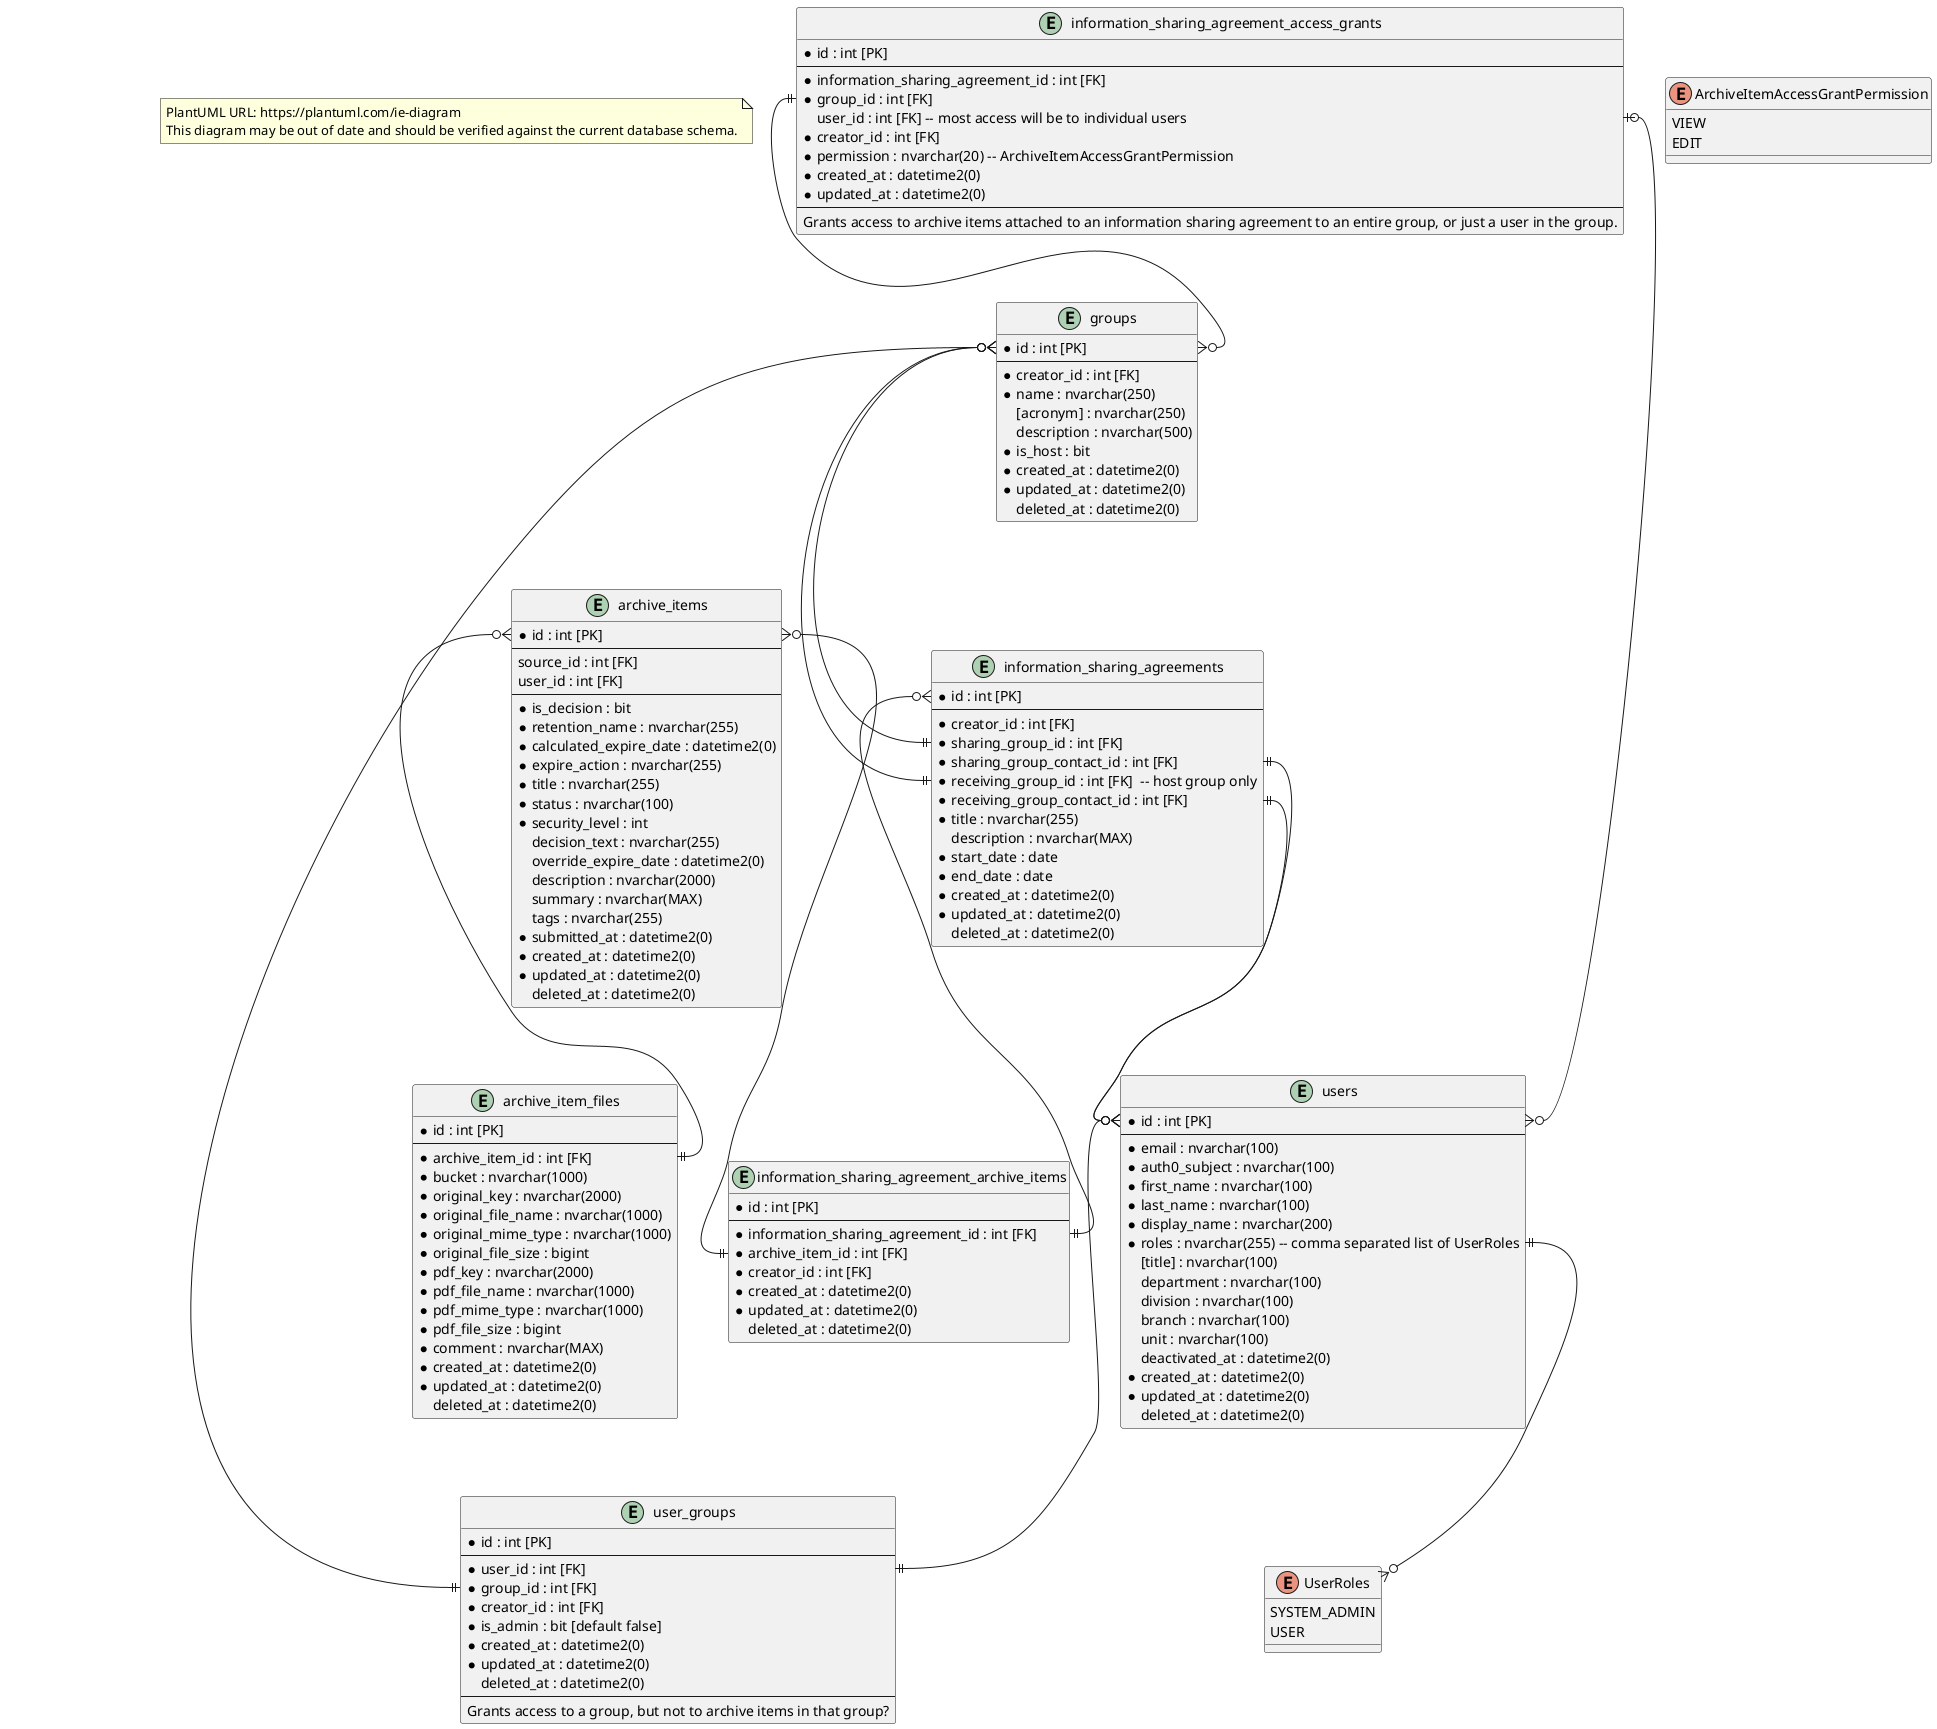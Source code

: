 @startuml Entity Relationship Diagram
top to bottom direction

note as Disclaimer
PlantUML URL: https://plantuml.com/ie-diagram
This diagram may be out of date and should be verified against the current database schema.
end note

entity "archive_items" {
  * id : int [PK]
  --
  source_id : int [FK]
  user_id : int [FK]
  --
  * is_decision : bit
  * retention_name : nvarchar(255)
  * calculated_expire_date : datetime2(0)
  * expire_action : nvarchar(255)
  * title : nvarchar(255)
  * status : nvarchar(100)
  * security_level : int
  decision_text : nvarchar(255)
  override_expire_date : datetime2(0)
  description : nvarchar(2000)
  summary : nvarchar(MAX)
  tags : nvarchar(255)
  * submitted_at : datetime2(0)
  * created_at : datetime2(0)
  * updated_at : datetime2(0)
  deleted_at : datetime2(0)
}

entity "archive_item_files" {
  * id : int [PK]
  --
  * archive_item_id : int [FK]
  * bucket : nvarchar(1000)
  * original_key : nvarchar(2000)
  * original_file_name : nvarchar(1000)
  * original_mime_type : nvarchar(1000)
  * original_file_size : bigint
  * pdf_key : nvarchar(2000)
  * pdf_file_name : nvarchar(1000)
  * pdf_mime_type : nvarchar(1000)
  * pdf_file_size : bigint
  * comment : nvarchar(MAX)
  * created_at : datetime2(0)
  * updated_at : datetime2(0)
  deleted_at : datetime2(0)
}

enum ArchiveItemAccessGrantPermission {
  VIEW
  EDIT
}

entity "information_sharing_agreements" {
  * id : int [PK]
  --
  * creator_id : int [FK]
  * sharing_group_id : int [FK]
  * sharing_group_contact_id : int [FK]
  * receiving_group_id : int [FK]  -- host group only
  * receiving_group_contact_id : int [FK]
  * title : nvarchar(255)
  description : nvarchar(MAX)
  * start_date : date
  * end_date : date
  * created_at : datetime2(0)
  * updated_at : datetime2(0)
  deleted_at : datetime2(0)
}

entity "information_sharing_agreement_access_grants" {
  * id : int [PK]
  --
  * information_sharing_agreement_id : int [FK]
  * group_id : int [FK]
  user_id : int [FK] -- most access will be to individual users
  * creator_id : int [FK]
  * permission : nvarchar(20) -- ArchiveItemAccessGrantPermission
  * created_at : datetime2(0)
  * updated_at : datetime2(0)
  --
  Grants access to archive items attached to an information sharing agreement to an entire group, or just a user in the group.
}

entity "information_sharing_agreement_archive_items" {
  * id : int [PK]
  --
  * information_sharing_agreement_id : int [FK]
  * archive_item_id : int [FK]
  * creator_id : int [FK]
  * created_at : datetime2(0)
  * updated_at : datetime2(0)
  deleted_at : datetime2(0)
}

entity "groups" {
  * id : int [PK]
  --
  * creator_id : int [FK]
  * name : nvarchar(250)
  [acronym] : nvarchar(250)
  description : nvarchar(500)
  * is_host : bit
  * created_at : datetime2(0)
  * updated_at : datetime2(0)
  deleted_at : datetime2(0)
}

entity "users" {
  * id : int [PK]
  --
  * email : nvarchar(100)
  * auth0_subject : nvarchar(100)
  * first_name : nvarchar(100)
  * last_name : nvarchar(100)
  * display_name : nvarchar(200)
  * roles : nvarchar(255) -- comma separated list of UserRoles
  [title] : nvarchar(100)
  department : nvarchar(100)
  division : nvarchar(100)
  branch : nvarchar(100)
  unit : nvarchar(100)
  deactivated_at : datetime2(0)
  * created_at : datetime2(0)
  * updated_at : datetime2(0)
  deleted_at : datetime2(0)
}

enum UserRoles {
  SYSTEM_ADMIN
  USER
}

entity "user_groups" {
  * id : int [PK]
  --
  * user_id : int [FK]
  * group_id : int [FK]
  * creator_id : int [FK]
  * is_admin : bit [default false]
  * created_at : datetime2(0)
  * updated_at : datetime2(0)
  deleted_at : datetime2(0)
  --
  Grants access to a group, but not to archive items in that group?
}

' Relationships
archive_items::id }o--|| archive_item_files::archive_item_id
archive_items::id }o--|| information_sharing_agreement_archive_items::archive_item_id
groups::id }o--|| information_sharing_agreements::receiving_group_id
groups::id }o--|| information_sharing_agreements::sharing_group_id
groups::id }o--|| user_groups::group_id
information_sharing_agreement_access_grants::group_id ||--o{ groups::id
information_sharing_agreement_access_grants::user_id |o--o{ users::id
information_sharing_agreements::id }o--|| information_sharing_agreement_archive_items::information_sharing_agreement_id
information_sharing_agreements::receiving_group_contact_id ||--o{ users::id
information_sharing_agreements::sharing_group_contact_id ||--o{ users::id
users::id }o--|| user_groups::user_id
users::roles ||--o{ UserRoles
@enduml

